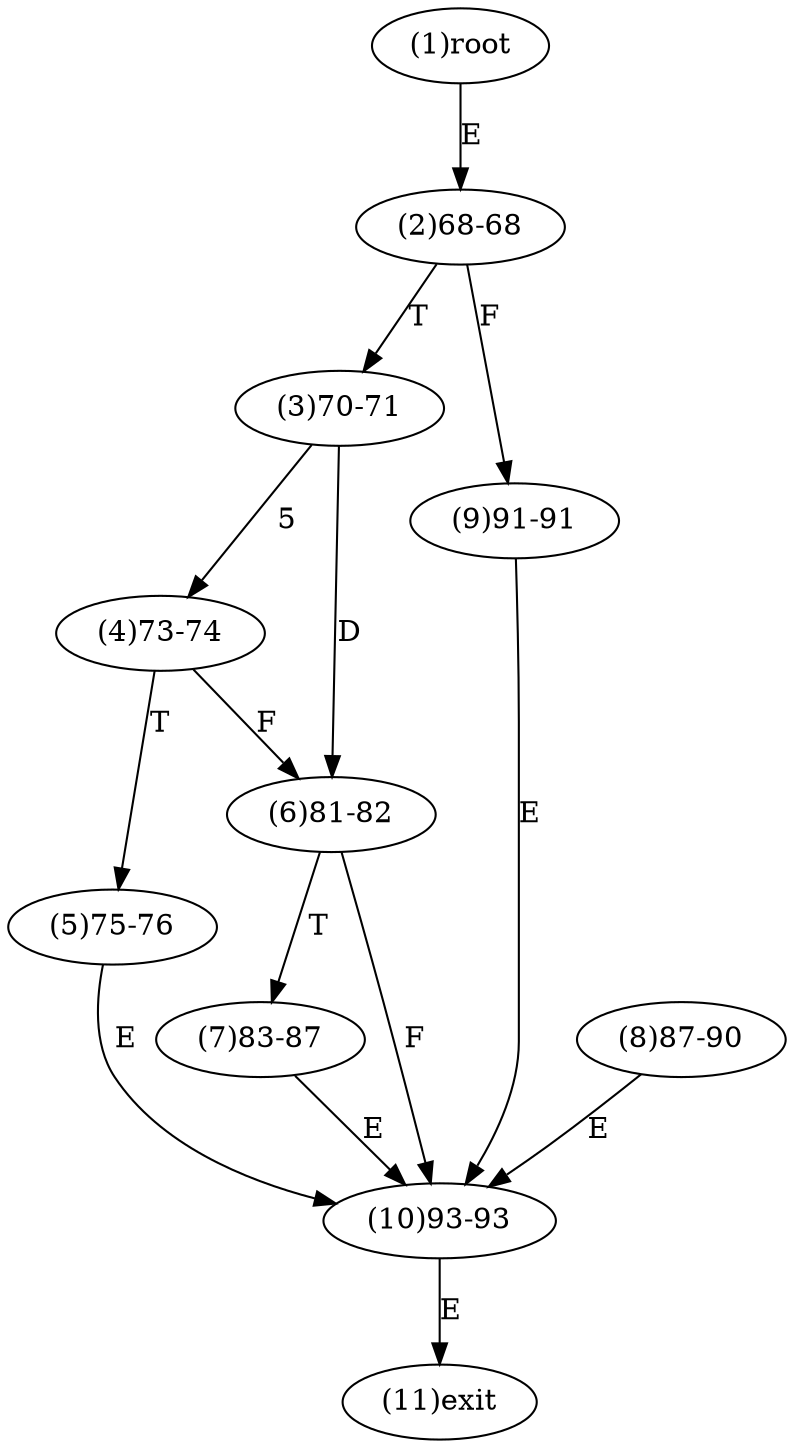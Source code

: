 digraph "" { 
1[ label="(1)root"];
2[ label="(2)68-68"];
3[ label="(3)70-71"];
4[ label="(4)73-74"];
5[ label="(5)75-76"];
6[ label="(6)81-82"];
7[ label="(7)83-87"];
8[ label="(8)87-90"];
9[ label="(9)91-91"];
10[ label="(10)93-93"];
11[ label="(11)exit"];
1->2[ label="E"];
2->9[ label="F"];
2->3[ label="T"];
3->4[ label="5"];
3->6[ label="D"];
4->6[ label="F"];
4->5[ label="T"];
5->10[ label="E"];
6->10[ label="F"];
6->7[ label="T"];
7->10[ label="E"];
8->10[ label="E"];
9->10[ label="E"];
10->11[ label="E"];
}